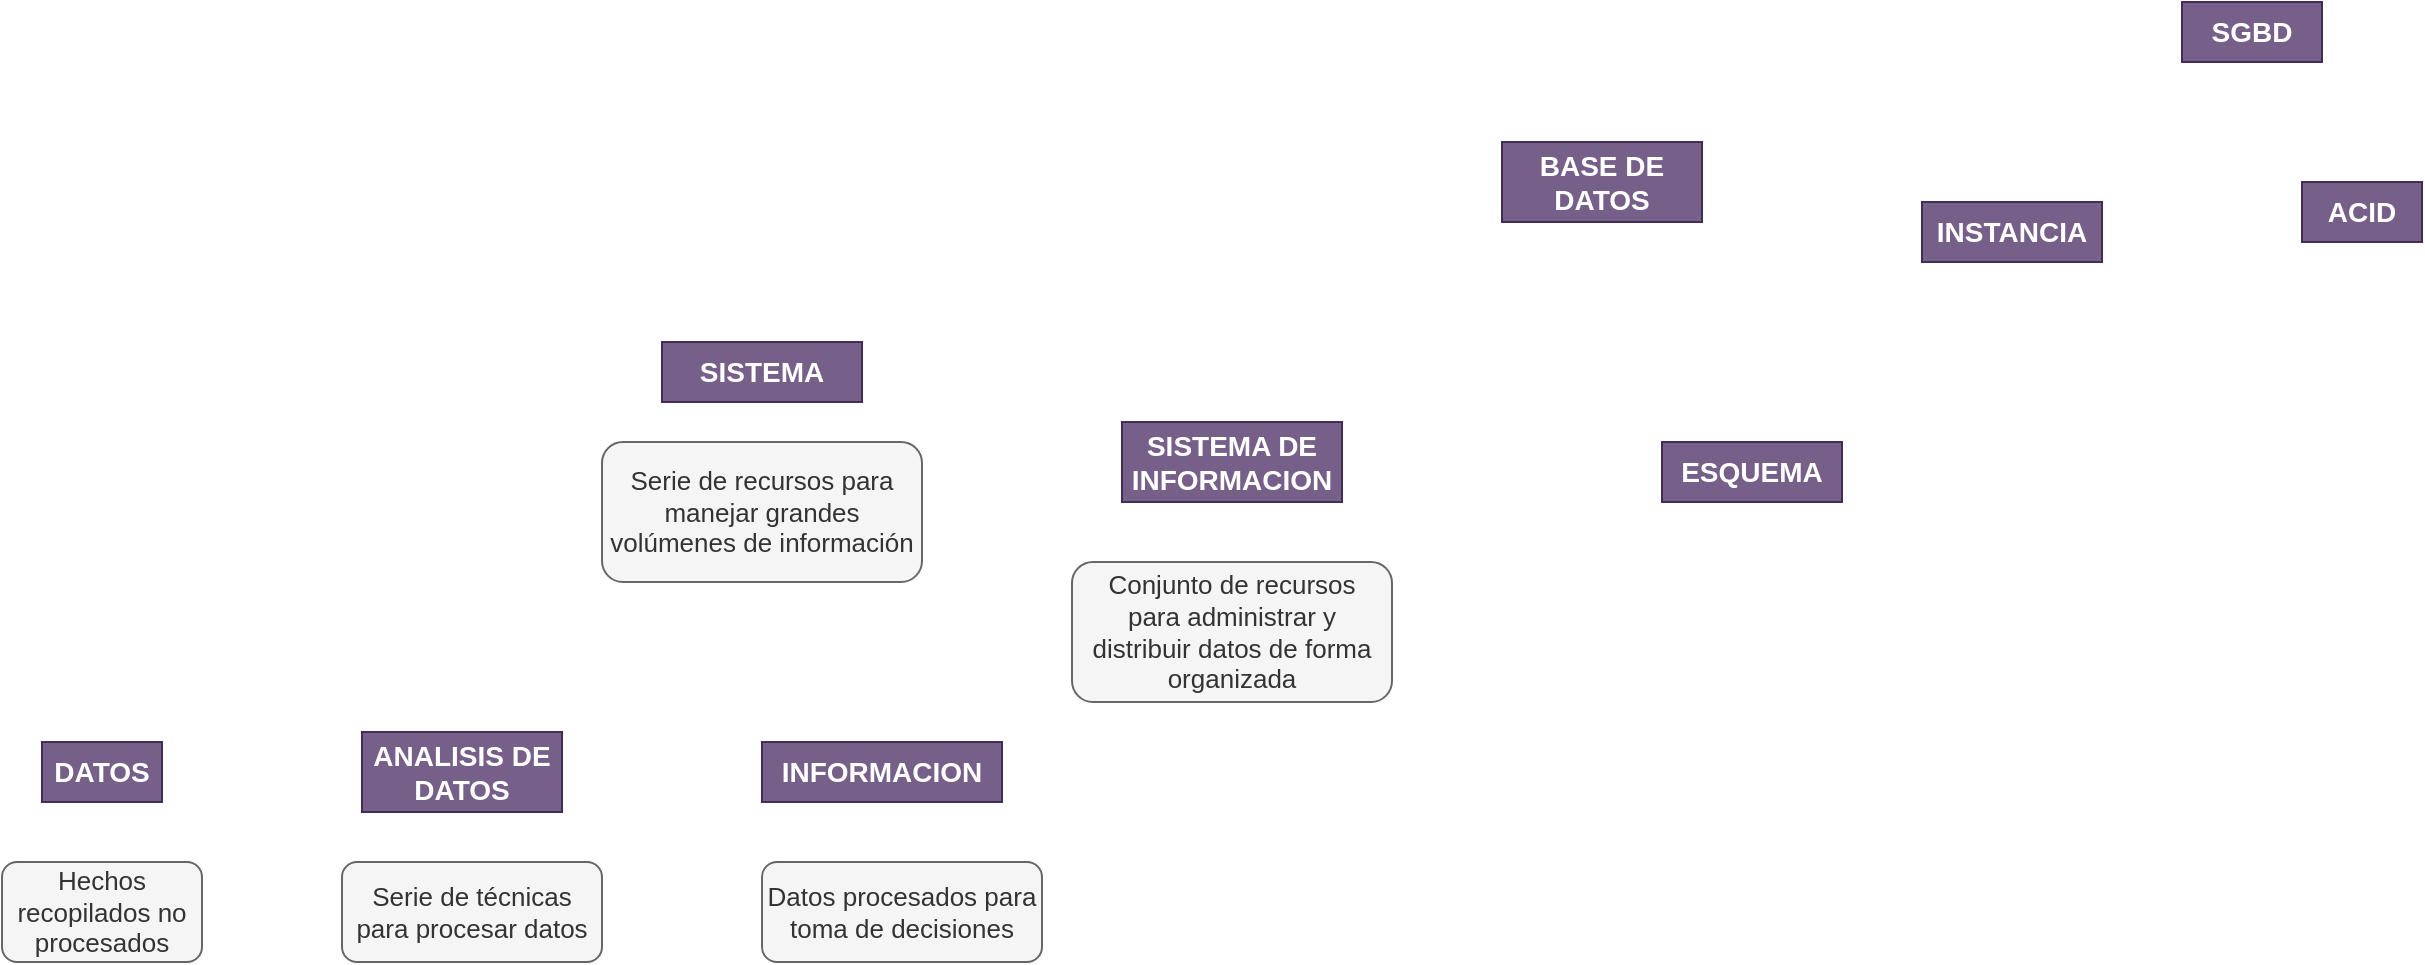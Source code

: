 <mxfile version="21.6.3" type="github">
  <diagram name="Página-1" id="AEyVApIA7w85Lbusa7Iw">
    <mxGraphModel dx="585" dy="700" grid="1" gridSize="10" guides="1" tooltips="1" connect="1" arrows="1" fold="1" page="1" pageScale="1" pageWidth="1920" pageHeight="1200" math="0" shadow="0">
      <root>
        <mxCell id="0" />
        <mxCell id="1" parent="0" />
        <mxCell id="Nax9rcWnp-f-cdcPO7so-1" value="DATOS" style="rounded=0;whiteSpace=wrap;html=1;fillColor=#76608a;fontColor=#ffffff;strokeColor=#432D57;fontStyle=1;fontSize=14;" vertex="1" parent="1">
          <mxGeometry x="250" y="470" width="60" height="30" as="geometry" />
        </mxCell>
        <mxCell id="Nax9rcWnp-f-cdcPO7so-2" value="ANALISIS DE DATOS" style="rounded=0;whiteSpace=wrap;html=1;fillColor=#76608a;fontColor=#ffffff;strokeColor=#432D57;fontStyle=1;fontSize=14;" vertex="1" parent="1">
          <mxGeometry x="410" y="465" width="100" height="40" as="geometry" />
        </mxCell>
        <mxCell id="Nax9rcWnp-f-cdcPO7so-3" value="INFORMACION" style="rounded=0;whiteSpace=wrap;html=1;fillColor=#76608a;fontColor=#ffffff;strokeColor=#432D57;fontStyle=1;fontSize=14;" vertex="1" parent="1">
          <mxGeometry x="610" y="470" width="120" height="30" as="geometry" />
        </mxCell>
        <mxCell id="Nax9rcWnp-f-cdcPO7so-4" value="SISTEMA" style="rounded=0;whiteSpace=wrap;html=1;fillColor=#76608a;fontColor=#ffffff;strokeColor=#432D57;fontStyle=1;fontSize=14;" vertex="1" parent="1">
          <mxGeometry x="560" y="270" width="100" height="30" as="geometry" />
        </mxCell>
        <mxCell id="Nax9rcWnp-f-cdcPO7so-5" value="SISTEMA DE INFORMACION" style="rounded=0;whiteSpace=wrap;html=1;fillColor=#76608a;fontColor=#ffffff;strokeColor=#432D57;fontStyle=1;fontSize=14;" vertex="1" parent="1">
          <mxGeometry x="790" y="310" width="110" height="40" as="geometry" />
        </mxCell>
        <mxCell id="Nax9rcWnp-f-cdcPO7so-6" value="BASE DE DATOS" style="rounded=0;whiteSpace=wrap;html=1;fillColor=#76608a;fontColor=#ffffff;strokeColor=#432D57;fontStyle=1;fontSize=14;" vertex="1" parent="1">
          <mxGeometry x="980" y="170" width="100" height="40" as="geometry" />
        </mxCell>
        <mxCell id="Nax9rcWnp-f-cdcPO7so-7" value="ESQUEMA" style="rounded=0;whiteSpace=wrap;html=1;fillColor=#76608a;fontColor=#ffffff;strokeColor=#432D57;fontStyle=1;fontSize=14;" vertex="1" parent="1">
          <mxGeometry x="1060" y="320" width="90" height="30" as="geometry" />
        </mxCell>
        <mxCell id="Nax9rcWnp-f-cdcPO7so-9" value="SGBD" style="rounded=0;whiteSpace=wrap;html=1;fillColor=#76608a;fontColor=#ffffff;strokeColor=#432D57;fontStyle=1;fontSize=14;" vertex="1" parent="1">
          <mxGeometry x="1320" y="100" width="70" height="30" as="geometry" />
        </mxCell>
        <mxCell id="Nax9rcWnp-f-cdcPO7so-10" value="INSTANCIA" style="rounded=0;whiteSpace=wrap;html=1;fillColor=#76608a;fontColor=#ffffff;strokeColor=#432D57;fontStyle=1;fontSize=14;" vertex="1" parent="1">
          <mxGeometry x="1190" y="200" width="90" height="30" as="geometry" />
        </mxCell>
        <mxCell id="Nax9rcWnp-f-cdcPO7so-11" value="ACID" style="rounded=0;whiteSpace=wrap;html=1;fillColor=#76608a;fontColor=#ffffff;strokeColor=#432D57;fontStyle=1;fontSize=14;" vertex="1" parent="1">
          <mxGeometry x="1380" y="190" width="60" height="30" as="geometry" />
        </mxCell>
        <mxCell id="Nax9rcWnp-f-cdcPO7so-13" value="&lt;div style=&quot;font-size: 13px;&quot;&gt;Hechos&lt;/div&gt;&lt;div style=&quot;font-size: 13px;&quot;&gt;recopilados no&lt;/div&gt;&lt;div style=&quot;font-size: 13px;&quot;&gt;procesados&lt;/div&gt;" style="rounded=1;whiteSpace=wrap;html=1;fillColor=#f5f5f5;strokeColor=#666666;fontColor=#333333;fontSize=13;" vertex="1" parent="1">
          <mxGeometry x="230" y="530" width="100" height="50" as="geometry" />
        </mxCell>
        <mxCell id="Nax9rcWnp-f-cdcPO7so-14" value="&lt;div style=&quot;font-size: 13px;&quot;&gt;Serie de técnicas para procesar datos&lt;/div&gt;" style="rounded=1;whiteSpace=wrap;html=1;fillColor=#f5f5f5;strokeColor=#666666;fontColor=#333333;fontSize=13;" vertex="1" parent="1">
          <mxGeometry x="400" y="530" width="130" height="50" as="geometry" />
        </mxCell>
        <mxCell id="Nax9rcWnp-f-cdcPO7so-15" value="&lt;div style=&quot;font-size: 13px;&quot;&gt;Datos procesados para toma de decisiones&lt;/div&gt;" style="rounded=1;whiteSpace=wrap;html=1;fillColor=#f5f5f5;strokeColor=#666666;fontColor=#333333;fontSize=13;" vertex="1" parent="1">
          <mxGeometry x="610" y="530" width="140" height="50" as="geometry" />
        </mxCell>
        <mxCell id="Nax9rcWnp-f-cdcPO7so-16" value="&lt;div style=&quot;font-size: 13px;&quot;&gt;&lt;div&gt;Serie de recursos para&lt;/div&gt;&lt;div&gt;manejar grandes&lt;/div&gt;&lt;div&gt;volúmenes de información&lt;/div&gt;&lt;/div&gt;" style="rounded=1;whiteSpace=wrap;html=1;fillColor=#f5f5f5;strokeColor=#666666;fontColor=#333333;fontSize=13;" vertex="1" parent="1">
          <mxGeometry x="530" y="320" width="160" height="70" as="geometry" />
        </mxCell>
        <mxCell id="Nax9rcWnp-f-cdcPO7so-17" value="&lt;div style=&quot;&quot;&gt;&lt;div style=&quot;&quot;&gt;Conjunto de recursos&lt;/div&gt;&lt;div style=&quot;&quot;&gt;para administrar y&lt;/div&gt;&lt;div style=&quot;&quot;&gt;distribuir datos de forma&lt;/div&gt;&lt;div style=&quot;&quot;&gt;organizada&lt;/div&gt;&lt;/div&gt;" style="rounded=1;whiteSpace=wrap;html=1;fillColor=#f5f5f5;strokeColor=#666666;fontColor=#333333;fontSize=13;" vertex="1" parent="1">
          <mxGeometry x="765" y="380" width="160" height="70" as="geometry" />
        </mxCell>
      </root>
    </mxGraphModel>
  </diagram>
</mxfile>
